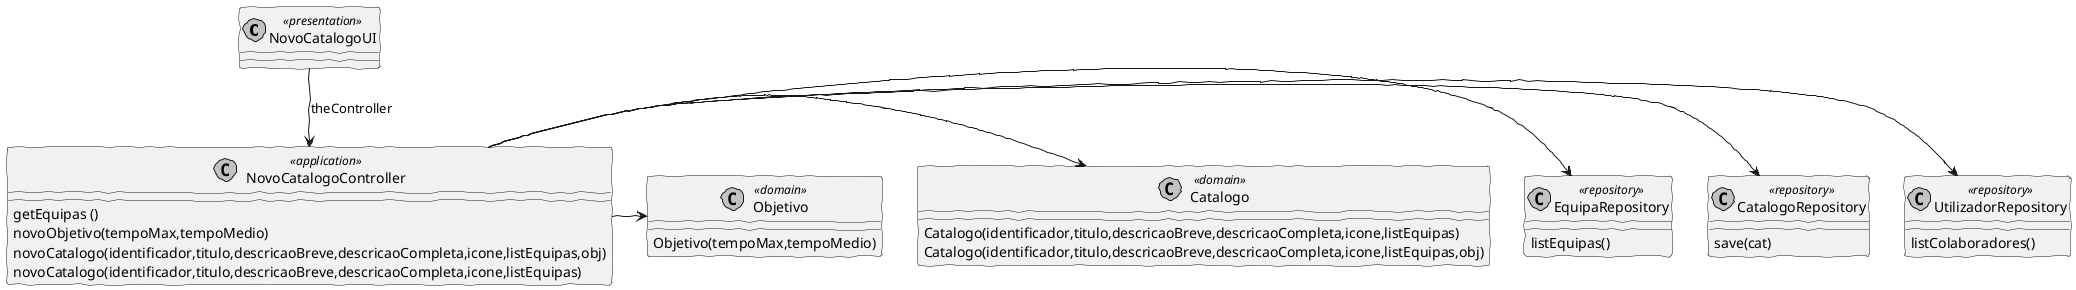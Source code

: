 @startuml
'http://plantuml.com/skinparam.html
skinparam handwritten true
skinparam monochrome true
skinparam packageStyle rect
skinparam defaultFontName FG Virgil
skinparam shadowing false

class NovoCatalogoUI <<presentation>>
class NovoCatalogoController <<application>>
class Catalogo <<domain>>
class Objetivo <<domain>>
class CatalogoRepository <<repository>>
class UtilizadorRepository <<repository>>
class EquipaRepository <<repository>>


NovoCatalogoUI --> NovoCatalogoController : theController

NovoCatalogoController -> UtilizadorRepository
NovoCatalogoController -> CatalogoRepository
NovoCatalogoController -> EquipaRepository
NovoCatalogoController -> Catalogo
NovoCatalogoController -> Objetivo

NovoCatalogoController : getEquipas ()
NovoCatalogoController : novoObjetivo(tempoMax,tempoMedio)
NovoCatalogoController : novoCatalogo(identificador,titulo,descricaoBreve,descricaoCompleta,icone,listEquipas,obj)
NovoCatalogoController : novoCatalogo(identificador,titulo,descricaoBreve,descricaoCompleta,icone,listEquipas)

Catalogo : Catalogo(identificador,titulo,descricaoBreve,descricaoCompleta,icone,listEquipas)
Catalogo : Catalogo(identificador,titulo,descricaoBreve,descricaoCompleta,icone,listEquipas,obj) 

Objetivo : Objetivo(tempoMax,tempoMedio)

CatalogoRepository : save(cat)

UtilizadorRepository : listColaboradores()

EquipaRepository : listEquipas()

@enduml